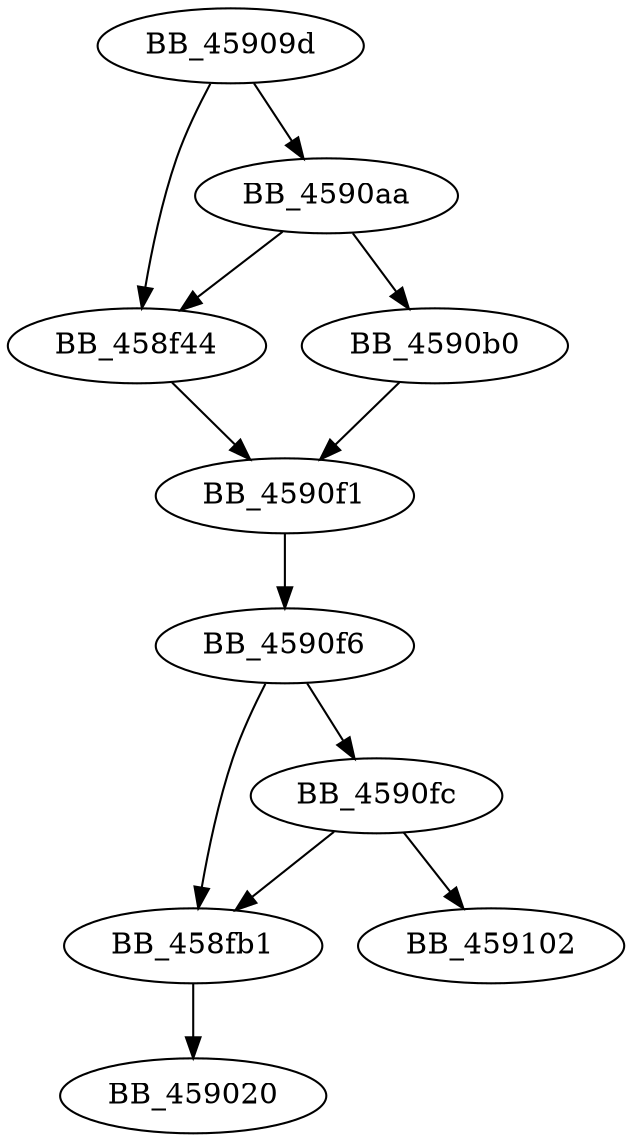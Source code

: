 DiGraph sub_45909D{
BB_458f44->BB_4590f1
BB_458fb1->BB_459020
BB_45909d->BB_458f44
BB_45909d->BB_4590aa
BB_4590aa->BB_458f44
BB_4590aa->BB_4590b0
BB_4590b0->BB_4590f1
BB_4590f1->BB_4590f6
BB_4590f6->BB_458fb1
BB_4590f6->BB_4590fc
BB_4590fc->BB_458fb1
BB_4590fc->BB_459102
}

